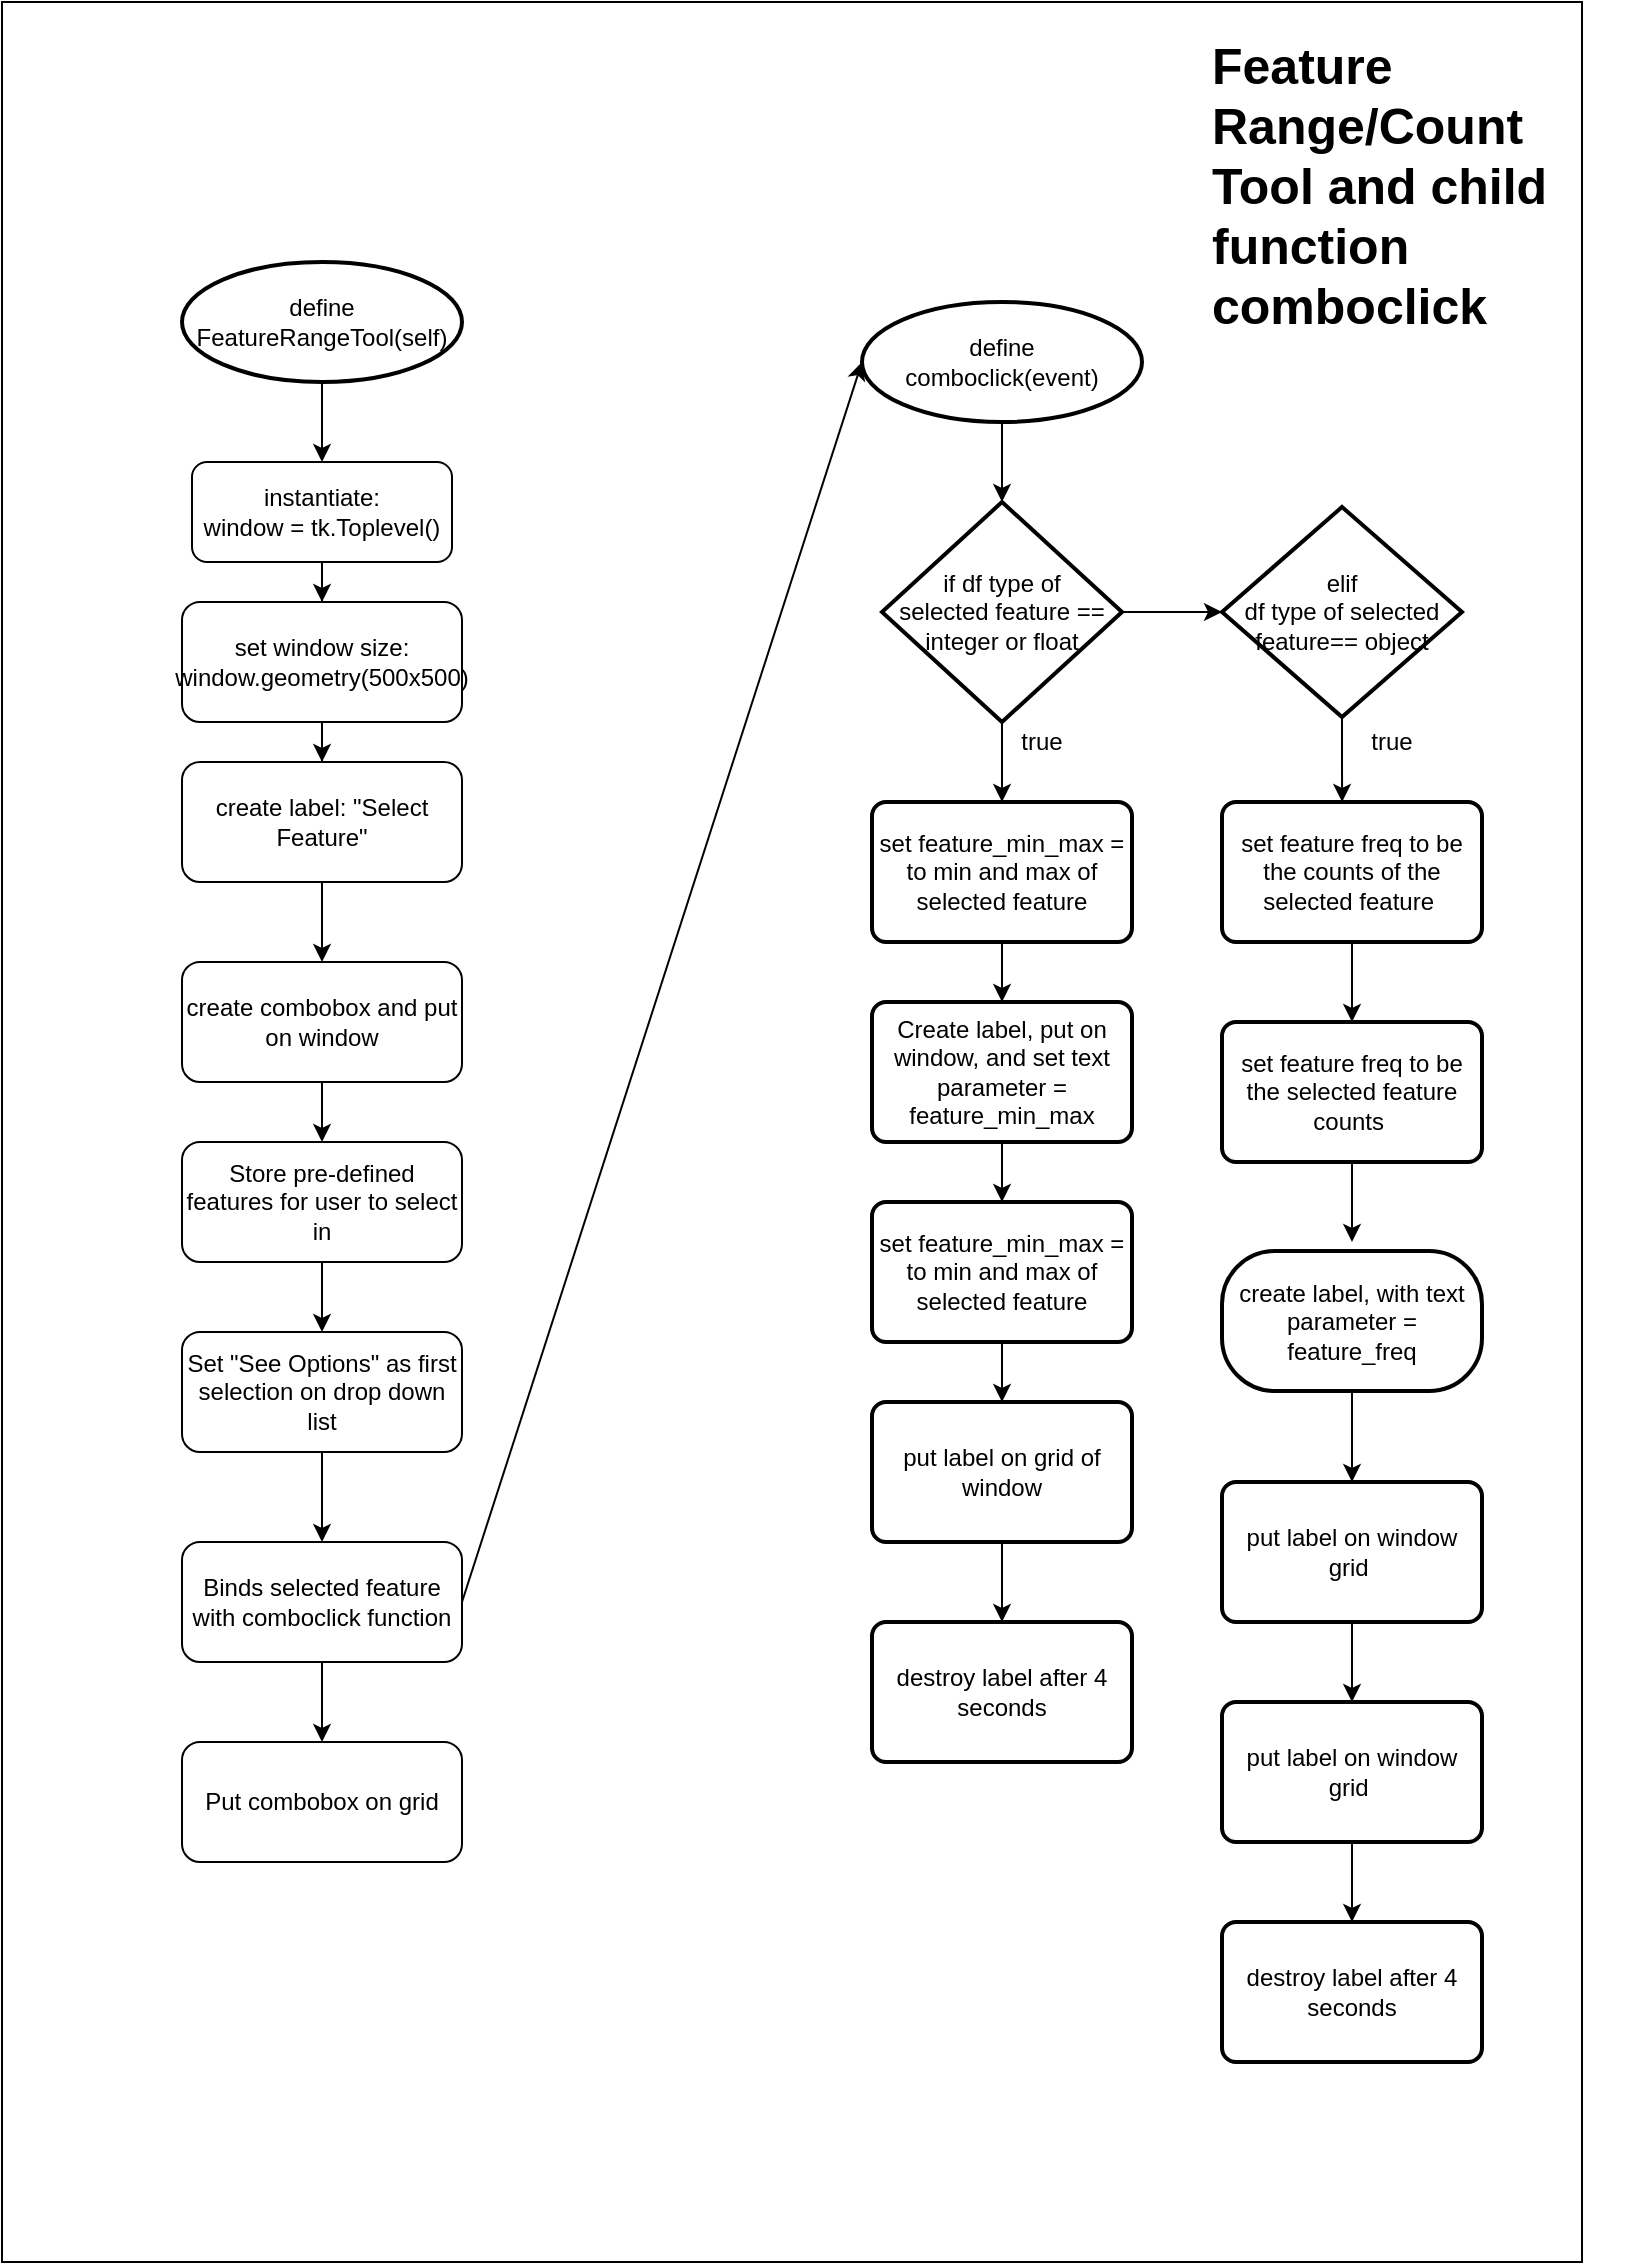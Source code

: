 <mxfile version="13.7.7" type="github">
  <diagram id="C5RBs43oDa-KdzZeNtuy" name="Page-1">
    <mxGraphModel dx="1466" dy="541" grid="1" gridSize="10" guides="1" tooltips="1" connect="1" arrows="1" fold="1" page="1" pageScale="1" pageWidth="827" pageHeight="1169" math="0" shadow="0">
      <root>
        <mxCell id="WIyWlLk6GJQsqaUBKTNV-0" />
        <mxCell id="WIyWlLk6GJQsqaUBKTNV-1" parent="WIyWlLk6GJQsqaUBKTNV-0" />
        <mxCell id="TS-3d3BhVeNC_QCaQuOQ-4" value="" style="rounded=0;whiteSpace=wrap;html=1;fillColor=none;" vertex="1" parent="WIyWlLk6GJQsqaUBKTNV-1">
          <mxGeometry x="20" y="20" width="790" height="1130" as="geometry" />
        </mxCell>
        <mxCell id="XCpXMh4P8plNV5RskKxT-14" style="edgeStyle=orthogonalEdgeStyle;rounded=0;orthogonalLoop=1;jettySize=auto;html=1;entryX=0.5;entryY=0;entryDx=0;entryDy=0;" parent="WIyWlLk6GJQsqaUBKTNV-1" source="WIyWlLk6GJQsqaUBKTNV-3" target="XCpXMh4P8plNV5RskKxT-1" edge="1">
          <mxGeometry relative="1" as="geometry" />
        </mxCell>
        <mxCell id="WIyWlLk6GJQsqaUBKTNV-3" value="&lt;div&gt;instantiate: &lt;br&gt;&lt;/div&gt;&lt;div&gt;window = tk.Toplevel()&lt;br&gt;&lt;/div&gt;" style="rounded=1;whiteSpace=wrap;html=1;fontSize=12;glass=0;strokeWidth=1;shadow=0;" parent="WIyWlLk6GJQsqaUBKTNV-1" vertex="1">
          <mxGeometry x="115" y="250" width="130" height="50" as="geometry" />
        </mxCell>
        <mxCell id="XCpXMh4P8plNV5RskKxT-13" style="edgeStyle=orthogonalEdgeStyle;rounded=0;orthogonalLoop=1;jettySize=auto;html=1;entryX=0.5;entryY=0;entryDx=0;entryDy=0;" parent="WIyWlLk6GJQsqaUBKTNV-1" source="XCpXMh4P8plNV5RskKxT-0" target="WIyWlLk6GJQsqaUBKTNV-3" edge="1">
          <mxGeometry relative="1" as="geometry" />
        </mxCell>
        <mxCell id="XCpXMh4P8plNV5RskKxT-0" value="&lt;div&gt;define&lt;br&gt;&lt;/div&gt;&lt;div&gt;FeatureRangeTool(self)&lt;br&gt;&lt;/div&gt;" style="strokeWidth=2;html=1;shape=mxgraph.flowchart.start_1;whiteSpace=wrap;" parent="WIyWlLk6GJQsqaUBKTNV-1" vertex="1">
          <mxGeometry x="110" y="150" width="140" height="60" as="geometry" />
        </mxCell>
        <mxCell id="XCpXMh4P8plNV5RskKxT-15" style="edgeStyle=orthogonalEdgeStyle;rounded=0;orthogonalLoop=1;jettySize=auto;html=1;entryX=0.5;entryY=0;entryDx=0;entryDy=0;" parent="WIyWlLk6GJQsqaUBKTNV-1" source="XCpXMh4P8plNV5RskKxT-1" target="XCpXMh4P8plNV5RskKxT-2" edge="1">
          <mxGeometry relative="1" as="geometry" />
        </mxCell>
        <mxCell id="XCpXMh4P8plNV5RskKxT-1" value="&lt;div&gt;set window size:&lt;/div&gt;&lt;div&gt;window.geometry(500x500)&lt;br&gt;&lt;/div&gt;" style="rounded=1;whiteSpace=wrap;html=1;fontSize=12;glass=0;strokeWidth=1;shadow=0;" parent="WIyWlLk6GJQsqaUBKTNV-1" vertex="1">
          <mxGeometry x="110" y="320" width="140" height="60" as="geometry" />
        </mxCell>
        <mxCell id="XCpXMh4P8plNV5RskKxT-16" style="edgeStyle=orthogonalEdgeStyle;rounded=0;orthogonalLoop=1;jettySize=auto;html=1;entryX=0.5;entryY=0;entryDx=0;entryDy=0;" parent="WIyWlLk6GJQsqaUBKTNV-1" source="XCpXMh4P8plNV5RskKxT-2" target="XCpXMh4P8plNV5RskKxT-7" edge="1">
          <mxGeometry relative="1" as="geometry" />
        </mxCell>
        <mxCell id="XCpXMh4P8plNV5RskKxT-2" value="&lt;div&gt;create label: &quot;Select Feature&quot; &lt;br&gt;&lt;/div&gt;" style="rounded=1;whiteSpace=wrap;html=1;fontSize=12;glass=0;strokeWidth=1;shadow=0;" parent="WIyWlLk6GJQsqaUBKTNV-1" vertex="1">
          <mxGeometry x="110" y="400" width="140" height="60" as="geometry" />
        </mxCell>
        <mxCell id="XCpXMh4P8plNV5RskKxT-18" style="edgeStyle=orthogonalEdgeStyle;rounded=0;orthogonalLoop=1;jettySize=auto;html=1;" parent="WIyWlLk6GJQsqaUBKTNV-1" source="XCpXMh4P8plNV5RskKxT-6" target="XCpXMh4P8plNV5RskKxT-8" edge="1">
          <mxGeometry relative="1" as="geometry" />
        </mxCell>
        <mxCell id="XCpXMh4P8plNV5RskKxT-6" value="Store pre-defined features for user to select in " style="rounded=1;whiteSpace=wrap;html=1;fontSize=12;glass=0;strokeWidth=1;shadow=0;" parent="WIyWlLk6GJQsqaUBKTNV-1" vertex="1">
          <mxGeometry x="110" y="590" width="140" height="60" as="geometry" />
        </mxCell>
        <mxCell id="XCpXMh4P8plNV5RskKxT-17" style="edgeStyle=orthogonalEdgeStyle;rounded=0;orthogonalLoop=1;jettySize=auto;html=1;" parent="WIyWlLk6GJQsqaUBKTNV-1" source="XCpXMh4P8plNV5RskKxT-7" target="XCpXMh4P8plNV5RskKxT-6" edge="1">
          <mxGeometry relative="1" as="geometry" />
        </mxCell>
        <mxCell id="XCpXMh4P8plNV5RskKxT-7" value="create combobox and put on window " style="rounded=1;whiteSpace=wrap;html=1;fontSize=12;glass=0;strokeWidth=1;shadow=0;" parent="WIyWlLk6GJQsqaUBKTNV-1" vertex="1">
          <mxGeometry x="110" y="500" width="140" height="60" as="geometry" />
        </mxCell>
        <mxCell id="XCpXMh4P8plNV5RskKxT-19" style="edgeStyle=orthogonalEdgeStyle;rounded=0;orthogonalLoop=1;jettySize=auto;html=1;" parent="WIyWlLk6GJQsqaUBKTNV-1" source="XCpXMh4P8plNV5RskKxT-8" edge="1">
          <mxGeometry relative="1" as="geometry">
            <mxPoint x="180" y="790" as="targetPoint" />
          </mxGeometry>
        </mxCell>
        <mxCell id="XCpXMh4P8plNV5RskKxT-8" value="Set &quot;See Options&quot; as first selection on drop down list " style="rounded=1;whiteSpace=wrap;html=1;fontSize=12;glass=0;strokeWidth=1;shadow=0;" parent="WIyWlLk6GJQsqaUBKTNV-1" vertex="1">
          <mxGeometry x="110" y="685" width="140" height="60" as="geometry" />
        </mxCell>
        <mxCell id="XCpXMh4P8plNV5RskKxT-20" style="edgeStyle=orthogonalEdgeStyle;rounded=0;orthogonalLoop=1;jettySize=auto;html=1;entryX=0.5;entryY=0;entryDx=0;entryDy=0;" parent="WIyWlLk6GJQsqaUBKTNV-1" source="XCpXMh4P8plNV5RskKxT-9" edge="1">
          <mxGeometry relative="1" as="geometry">
            <mxPoint x="180" y="890" as="targetPoint" />
          </mxGeometry>
        </mxCell>
        <mxCell id="XCpXMh4P8plNV5RskKxT-9" value="Binds selected feature with comboclick function" style="rounded=1;whiteSpace=wrap;html=1;fontSize=12;glass=0;strokeWidth=1;shadow=0;" parent="WIyWlLk6GJQsqaUBKTNV-1" vertex="1">
          <mxGeometry x="110" y="790" width="140" height="60" as="geometry" />
        </mxCell>
        <mxCell id="XCpXMh4P8plNV5RskKxT-11" value="Put combobox on grid " style="rounded=1;whiteSpace=wrap;html=1;fontSize=12;glass=0;strokeWidth=1;shadow=0;" parent="WIyWlLk6GJQsqaUBKTNV-1" vertex="1">
          <mxGeometry x="110" y="890" width="140" height="60" as="geometry" />
        </mxCell>
        <mxCell id="XCpXMh4P8plNV5RskKxT-50" style="edgeStyle=orthogonalEdgeStyle;rounded=0;orthogonalLoop=1;jettySize=auto;html=1;entryX=0.5;entryY=0;entryDx=0;entryDy=0;entryPerimeter=0;" parent="WIyWlLk6GJQsqaUBKTNV-1" source="XCpXMh4P8plNV5RskKxT-23" target="XCpXMh4P8plNV5RskKxT-24" edge="1">
          <mxGeometry relative="1" as="geometry" />
        </mxCell>
        <mxCell id="XCpXMh4P8plNV5RskKxT-23" value="&lt;div&gt;define &lt;br&gt;&lt;/div&gt;&lt;div&gt;comboclick(event)&lt;/div&gt;" style="strokeWidth=2;html=1;shape=mxgraph.flowchart.start_1;whiteSpace=wrap;" parent="WIyWlLk6GJQsqaUBKTNV-1" vertex="1">
          <mxGeometry x="450" y="170" width="140" height="60" as="geometry" />
        </mxCell>
        <mxCell id="XCpXMh4P8plNV5RskKxT-36" style="edgeStyle=orthogonalEdgeStyle;rounded=0;orthogonalLoop=1;jettySize=auto;html=1;entryX=0.5;entryY=0;entryDx=0;entryDy=0;" parent="WIyWlLk6GJQsqaUBKTNV-1" source="XCpXMh4P8plNV5RskKxT-24" target="XCpXMh4P8plNV5RskKxT-29" edge="1">
          <mxGeometry relative="1" as="geometry" />
        </mxCell>
        <mxCell id="XCpXMh4P8plNV5RskKxT-55" style="edgeStyle=orthogonalEdgeStyle;rounded=0;orthogonalLoop=1;jettySize=auto;html=1;entryX=0;entryY=0.5;entryDx=0;entryDy=0;entryPerimeter=0;" parent="WIyWlLk6GJQsqaUBKTNV-1" source="XCpXMh4P8plNV5RskKxT-24" target="XCpXMh4P8plNV5RskKxT-51" edge="1">
          <mxGeometry relative="1" as="geometry" />
        </mxCell>
        <mxCell id="XCpXMh4P8plNV5RskKxT-24" value="&lt;div&gt;if df type of&lt;br&gt;&lt;/div&gt;&lt;div&gt;selected feature == &lt;br&gt;&lt;/div&gt;&lt;div&gt;integer or float &lt;/div&gt;" style="strokeWidth=2;html=1;shape=mxgraph.flowchart.decision;whiteSpace=wrap;" parent="WIyWlLk6GJQsqaUBKTNV-1" vertex="1">
          <mxGeometry x="460" y="270" width="120" height="110" as="geometry" />
        </mxCell>
        <mxCell id="XCpXMh4P8plNV5RskKxT-27" value="true" style="text;html=1;strokeColor=none;fillColor=none;align=center;verticalAlign=middle;whiteSpace=wrap;rounded=0;" parent="WIyWlLk6GJQsqaUBKTNV-1" vertex="1">
          <mxGeometry x="520" y="380" width="40" height="20" as="geometry" />
        </mxCell>
        <mxCell id="XCpXMh4P8plNV5RskKxT-41" style="edgeStyle=orthogonalEdgeStyle;rounded=0;orthogonalLoop=1;jettySize=auto;html=1;entryX=0.5;entryY=0;entryDx=0;entryDy=0;" parent="WIyWlLk6GJQsqaUBKTNV-1" source="XCpXMh4P8plNV5RskKxT-29" target="XCpXMh4P8plNV5RskKxT-33" edge="1">
          <mxGeometry relative="1" as="geometry" />
        </mxCell>
        <mxCell id="XCpXMh4P8plNV5RskKxT-29" value="set feature_min_max = to min and max of selected feature" style="rounded=1;whiteSpace=wrap;html=1;absoluteArcSize=1;arcSize=14;strokeWidth=2;" parent="WIyWlLk6GJQsqaUBKTNV-1" vertex="1">
          <mxGeometry x="455" y="420" width="130" height="70" as="geometry" />
        </mxCell>
        <mxCell id="XCpXMh4P8plNV5RskKxT-42" style="edgeStyle=orthogonalEdgeStyle;rounded=0;orthogonalLoop=1;jettySize=auto;html=1;entryX=0.5;entryY=0;entryDx=0;entryDy=0;" parent="WIyWlLk6GJQsqaUBKTNV-1" source="XCpXMh4P8plNV5RskKxT-33" target="XCpXMh4P8plNV5RskKxT-34" edge="1">
          <mxGeometry relative="1" as="geometry" />
        </mxCell>
        <mxCell id="XCpXMh4P8plNV5RskKxT-33" value="Create label, put on window, and set text parameter = feature_min_max" style="rounded=1;whiteSpace=wrap;html=1;absoluteArcSize=1;arcSize=14;strokeWidth=2;" parent="WIyWlLk6GJQsqaUBKTNV-1" vertex="1">
          <mxGeometry x="455" y="520" width="130" height="70" as="geometry" />
        </mxCell>
        <mxCell id="XCpXMh4P8plNV5RskKxT-43" style="edgeStyle=orthogonalEdgeStyle;rounded=0;orthogonalLoop=1;jettySize=auto;html=1;entryX=0.5;entryY=0;entryDx=0;entryDy=0;" parent="WIyWlLk6GJQsqaUBKTNV-1" source="XCpXMh4P8plNV5RskKxT-34" target="XCpXMh4P8plNV5RskKxT-39" edge="1">
          <mxGeometry relative="1" as="geometry" />
        </mxCell>
        <mxCell id="XCpXMh4P8plNV5RskKxT-34" value="set feature_min_max = to min and max of selected feature" style="rounded=1;whiteSpace=wrap;html=1;absoluteArcSize=1;arcSize=14;strokeWidth=2;" parent="WIyWlLk6GJQsqaUBKTNV-1" vertex="1">
          <mxGeometry x="455" y="620" width="130" height="70" as="geometry" />
        </mxCell>
        <mxCell id="XCpXMh4P8plNV5RskKxT-45" style="edgeStyle=orthogonalEdgeStyle;rounded=0;orthogonalLoop=1;jettySize=auto;html=1;entryX=0.5;entryY=0;entryDx=0;entryDy=0;" parent="WIyWlLk6GJQsqaUBKTNV-1" source="XCpXMh4P8plNV5RskKxT-39" target="XCpXMh4P8plNV5RskKxT-40" edge="1">
          <mxGeometry relative="1" as="geometry" />
        </mxCell>
        <mxCell id="XCpXMh4P8plNV5RskKxT-39" value="put label on grid of window" style="rounded=1;whiteSpace=wrap;html=1;absoluteArcSize=1;arcSize=14;strokeWidth=2;" parent="WIyWlLk6GJQsqaUBKTNV-1" vertex="1">
          <mxGeometry x="455" y="720" width="130" height="70" as="geometry" />
        </mxCell>
        <mxCell id="XCpXMh4P8plNV5RskKxT-40" value="destroy label after 4 seconds" style="rounded=1;whiteSpace=wrap;html=1;absoluteArcSize=1;arcSize=14;strokeWidth=2;" parent="WIyWlLk6GJQsqaUBKTNV-1" vertex="1">
          <mxGeometry x="455" y="830" width="130" height="70" as="geometry" />
        </mxCell>
        <mxCell id="XCpXMh4P8plNV5RskKxT-58" style="edgeStyle=orthogonalEdgeStyle;rounded=0;orthogonalLoop=1;jettySize=auto;html=1;entryX=0.462;entryY=0;entryDx=0;entryDy=0;entryPerimeter=0;" parent="WIyWlLk6GJQsqaUBKTNV-1" source="XCpXMh4P8plNV5RskKxT-51" edge="1" target="XCpXMh4P8plNV5RskKxT-56">
          <mxGeometry relative="1" as="geometry">
            <mxPoint x="690" y="410" as="targetPoint" />
          </mxGeometry>
        </mxCell>
        <mxCell id="XCpXMh4P8plNV5RskKxT-51" value="&lt;div&gt;elif&lt;/div&gt;&lt;div&gt; df type of selected feature== object&lt;br&gt;&lt;/div&gt;" style="strokeWidth=2;html=1;shape=mxgraph.flowchart.decision;whiteSpace=wrap;" parent="WIyWlLk6GJQsqaUBKTNV-1" vertex="1">
          <mxGeometry x="630" y="272.5" width="120" height="105" as="geometry" />
        </mxCell>
        <mxCell id="XCpXMh4P8plNV5RskKxT-60" style="edgeStyle=orthogonalEdgeStyle;rounded=0;orthogonalLoop=1;jettySize=auto;html=1;" parent="WIyWlLk6GJQsqaUBKTNV-1" source="XCpXMh4P8plNV5RskKxT-56" target="XCpXMh4P8plNV5RskKxT-59" edge="1">
          <mxGeometry relative="1" as="geometry" />
        </mxCell>
        <mxCell id="XCpXMh4P8plNV5RskKxT-56" value="set feature freq to be the counts of the selected feature&amp;nbsp; " style="rounded=1;whiteSpace=wrap;html=1;absoluteArcSize=1;arcSize=14;strokeWidth=2;" parent="WIyWlLk6GJQsqaUBKTNV-1" vertex="1">
          <mxGeometry x="630" y="420" width="130" height="70" as="geometry" />
        </mxCell>
        <mxCell id="XCpXMh4P8plNV5RskKxT-64" style="edgeStyle=orthogonalEdgeStyle;rounded=0;orthogonalLoop=1;jettySize=auto;html=1;" parent="WIyWlLk6GJQsqaUBKTNV-1" source="XCpXMh4P8plNV5RskKxT-59" edge="1">
          <mxGeometry relative="1" as="geometry">
            <mxPoint x="695" y="640" as="targetPoint" />
          </mxGeometry>
        </mxCell>
        <mxCell id="XCpXMh4P8plNV5RskKxT-59" value="set feature freq to be the selected feature counts&amp;nbsp; " style="rounded=1;whiteSpace=wrap;html=1;absoluteArcSize=1;arcSize=14;strokeWidth=2;" parent="WIyWlLk6GJQsqaUBKTNV-1" vertex="1">
          <mxGeometry x="630" y="530" width="130" height="70" as="geometry" />
        </mxCell>
        <mxCell id="XCpXMh4P8plNV5RskKxT-66" style="edgeStyle=orthogonalEdgeStyle;rounded=0;orthogonalLoop=1;jettySize=auto;html=1;entryX=0.5;entryY=0;entryDx=0;entryDy=0;" parent="WIyWlLk6GJQsqaUBKTNV-1" source="XCpXMh4P8plNV5RskKxT-63" target="XCpXMh4P8plNV5RskKxT-65" edge="1">
          <mxGeometry relative="1" as="geometry" />
        </mxCell>
        <mxCell id="XCpXMh4P8plNV5RskKxT-63" value="create label, with text parameter = feature_freq" style="rounded=1;whiteSpace=wrap;html=1;absoluteArcSize=1;arcSize=53;strokeWidth=2;" parent="WIyWlLk6GJQsqaUBKTNV-1" vertex="1">
          <mxGeometry x="630" y="644.5" width="130" height="70" as="geometry" />
        </mxCell>
        <mxCell id="XCpXMh4P8plNV5RskKxT-68" style="edgeStyle=orthogonalEdgeStyle;rounded=0;orthogonalLoop=1;jettySize=auto;html=1;entryX=0.5;entryY=0;entryDx=0;entryDy=0;" parent="WIyWlLk6GJQsqaUBKTNV-1" source="XCpXMh4P8plNV5RskKxT-65" target="XCpXMh4P8plNV5RskKxT-67" edge="1">
          <mxGeometry relative="1" as="geometry" />
        </mxCell>
        <mxCell id="XCpXMh4P8plNV5RskKxT-65" value="put label on window grid&amp;nbsp; " style="rounded=1;whiteSpace=wrap;html=1;absoluteArcSize=1;arcSize=14;strokeWidth=2;" parent="WIyWlLk6GJQsqaUBKTNV-1" vertex="1">
          <mxGeometry x="630" y="760" width="130" height="70" as="geometry" />
        </mxCell>
        <mxCell id="XCpXMh4P8plNV5RskKxT-70" style="edgeStyle=orthogonalEdgeStyle;rounded=0;orthogonalLoop=1;jettySize=auto;html=1;entryX=0.5;entryY=0;entryDx=0;entryDy=0;" parent="WIyWlLk6GJQsqaUBKTNV-1" source="XCpXMh4P8plNV5RskKxT-67" target="XCpXMh4P8plNV5RskKxT-69" edge="1">
          <mxGeometry relative="1" as="geometry" />
        </mxCell>
        <mxCell id="XCpXMh4P8plNV5RskKxT-67" value="put label on window grid&amp;nbsp; " style="rounded=1;whiteSpace=wrap;html=1;absoluteArcSize=1;arcSize=14;strokeWidth=2;" parent="WIyWlLk6GJQsqaUBKTNV-1" vertex="1">
          <mxGeometry x="630" y="870" width="130" height="70" as="geometry" />
        </mxCell>
        <mxCell id="XCpXMh4P8plNV5RskKxT-69" value="destroy label after 4 seconds" style="rounded=1;whiteSpace=wrap;html=1;absoluteArcSize=1;arcSize=14;strokeWidth=2;" parent="WIyWlLk6GJQsqaUBKTNV-1" vertex="1">
          <mxGeometry x="630" y="980" width="130" height="70" as="geometry" />
        </mxCell>
        <mxCell id="TS-3d3BhVeNC_QCaQuOQ-0" value="&lt;h1 style=&quot;font-size: 25px;&quot;&gt;Feature Range/Count Tool and child function comboclick &lt;br style=&quot;font-size: 25px;&quot;&gt;&lt;/h1&gt;&lt;p style=&quot;font-size: 25px;&quot;&gt;Lorem ipsum dolor sit amet, consectetur adipisicing elit, sed do eiusmod tempor incididunt ut labore et dolore magna aliqua.&lt;/p&gt;" style="text;html=1;strokeColor=none;fillColor=none;spacing=5;spacingTop=-20;whiteSpace=wrap;overflow=hidden;rounded=0;fontSize=25;" vertex="1" parent="WIyWlLk6GJQsqaUBKTNV-1">
          <mxGeometry x="620" y="30" width="217.5" height="160" as="geometry" />
        </mxCell>
        <mxCell id="TS-3d3BhVeNC_QCaQuOQ-2" value="true" style="text;html=1;strokeColor=none;fillColor=none;align=center;verticalAlign=middle;whiteSpace=wrap;rounded=0;" vertex="1" parent="WIyWlLk6GJQsqaUBKTNV-1">
          <mxGeometry x="695" y="380" width="40" height="20" as="geometry" />
        </mxCell>
        <mxCell id="TS-3d3BhVeNC_QCaQuOQ-5" value="" style="endArrow=classic;html=1;entryX=0;entryY=0.5;entryDx=0;entryDy=0;entryPerimeter=0;exitX=1;exitY=0.5;exitDx=0;exitDy=0;exitPerimeter=0;" edge="1" parent="WIyWlLk6GJQsqaUBKTNV-1" source="XCpXMh4P8plNV5RskKxT-9" target="XCpXMh4P8plNV5RskKxT-23">
          <mxGeometry width="50" height="50" relative="1" as="geometry">
            <mxPoint x="260" y="820" as="sourcePoint" />
            <mxPoint x="530" y="550" as="targetPoint" />
          </mxGeometry>
        </mxCell>
      </root>
    </mxGraphModel>
  </diagram>
</mxfile>
